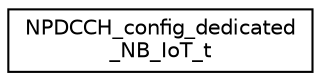 digraph "Graphical Class Hierarchy"
{
 // LATEX_PDF_SIZE
  edge [fontname="Helvetica",fontsize="10",labelfontname="Helvetica",labelfontsize="10"];
  node [fontname="Helvetica",fontsize="10",shape=record];
  rankdir="LR";
  Node0 [label="NPDCCH_config_dedicated\l_NB_IoT_t",height=0.2,width=0.4,color="black", fillcolor="white", style="filled",URL="$structNPDCCH__config__dedicated__NB__IoT__t.html",tooltip=" "];
}
